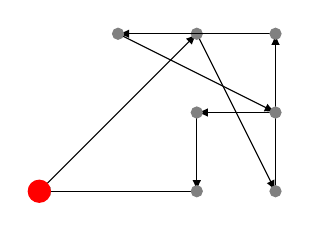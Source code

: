 \draw [black, -latex] (0, 0) -- (2, 2);
\filldraw [gray] (0, 0) circle (2pt);
\draw [black, -latex] (2, 2) --(3, 0);
\filldraw [gray] (2, 2) circle (2pt);
\draw [black, -latex] (3, 0) --(3, 2);
\filldraw [gray] (3, 0) circle (2pt);
\draw [black, -latex] (3, 2) --(1, 2);
\filldraw [gray] (3, 2) circle (2pt);
\draw [black, -latex] (1, 2) --(3, 1);
\filldraw [gray] (1, 2) circle (2pt);
\draw [black, -latex] (3, 1) --(2, 1);
\filldraw [gray] (3, 1) circle (2pt);
\draw [black, -latex] (2, 1) --(2, 0);
\filldraw [gray] (2, 1) circle (2pt);
\draw [black, -latex] (2, 0) --(0, 0);
\filldraw (2, 0) [gray] circle (2pt);
\filldraw [red] (0, 0) circle (4pt);